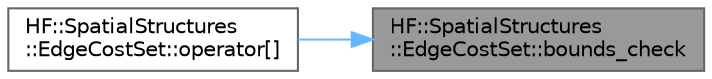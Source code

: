 digraph "HF::SpatialStructures::EdgeCostSet::bounds_check"
{
 // LATEX_PDF_SIZE
  bgcolor="transparent";
  edge [fontname=Helvetica,fontsize=10,labelfontname=Helvetica,labelfontsize=10];
  node [fontname=Helvetica,fontsize=10,shape=box,height=0.2,width=0.4];
  rankdir="RL";
  Node1 [label="HF::SpatialStructures\l::EdgeCostSet::bounds_check",height=0.2,width=0.4,color="gray40", fillcolor="grey60", style="filled", fontcolor="black",tooltip=" "];
  Node1 -> Node2 [dir="back",color="steelblue1",style="solid"];
  Node2 [label="HF::SpatialStructures\l::EdgeCostSet::operator[]",height=0.2,width=0.4,color="grey40", fillcolor="white", style="filled",URL="$a01547.html#a383475da303d0b59bedfa2a83f1487b4",tooltip="Index internal values array."];
}
